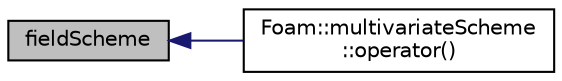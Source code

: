 digraph "fieldScheme"
{
  bgcolor="transparent";
  edge [fontname="Helvetica",fontsize="10",labelfontname="Helvetica",labelfontsize="10"];
  node [fontname="Helvetica",fontsize="10",shape=record];
  rankdir="LR";
  Node1 [label="fieldScheme",height=0.2,width=0.4,color="black", fillcolor="grey75", style="filled", fontcolor="black"];
  Node1 -> Node2 [dir="back",color="midnightblue",fontsize="10",style="solid",fontname="Helvetica"];
  Node2 [label="Foam::multivariateScheme\l::operator()",height=0.2,width=0.4,color="black",URL="$a01595.html#a4e8d6c269c1d1941fcbb4e89ac616667"];
}
